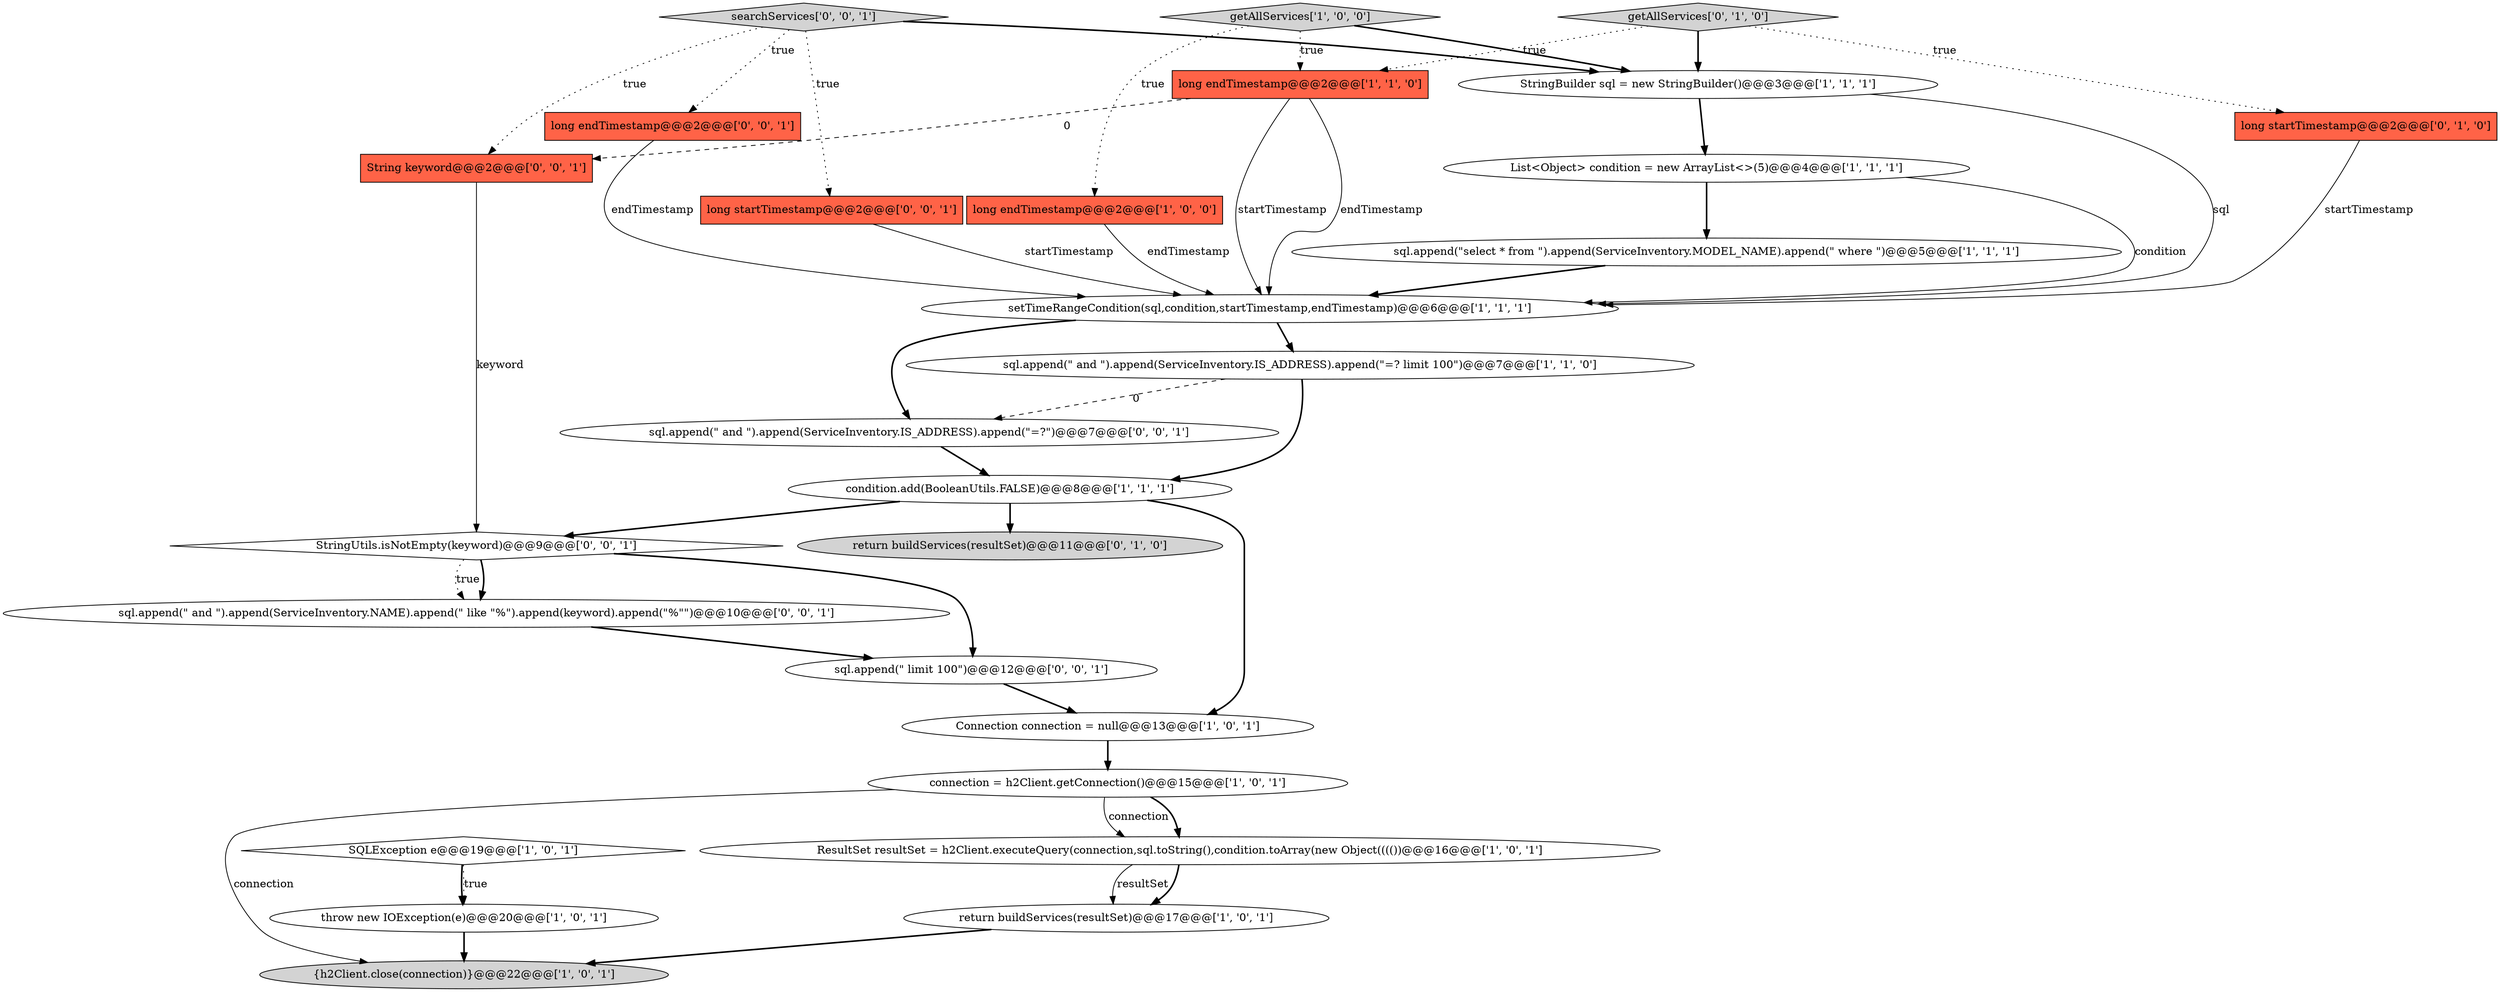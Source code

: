 digraph {
26 [style = filled, label = "sql.append(\" and \").append(ServiceInventory.IS_ADDRESS).append(\"=?\")@@@7@@@['0', '0', '1']", fillcolor = white, shape = ellipse image = "AAA0AAABBB3BBB"];
18 [style = filled, label = "getAllServices['0', '1', '0']", fillcolor = lightgray, shape = diamond image = "AAA0AAABBB2BBB"];
8 [style = filled, label = "SQLException e@@@19@@@['1', '0', '1']", fillcolor = white, shape = diamond image = "AAA0AAABBB1BBB"];
16 [style = filled, label = "return buildServices(resultSet)@@@11@@@['0', '1', '0']", fillcolor = lightgray, shape = ellipse image = "AAA0AAABBB2BBB"];
17 [style = filled, label = "long startTimestamp@@@2@@@['0', '1', '0']", fillcolor = tomato, shape = box image = "AAA0AAABBB2BBB"];
25 [style = filled, label = "String keyword@@@2@@@['0', '0', '1']", fillcolor = tomato, shape = box image = "AAA0AAABBB3BBB"];
12 [style = filled, label = "sql.append(\" and \").append(ServiceInventory.IS_ADDRESS).append(\"=? limit 100\")@@@7@@@['1', '1', '0']", fillcolor = white, shape = ellipse image = "AAA0AAABBB1BBB"];
2 [style = filled, label = "StringBuilder sql = new StringBuilder()@@@3@@@['1', '1', '1']", fillcolor = white, shape = ellipse image = "AAA0AAABBB1BBB"];
6 [style = filled, label = "{h2Client.close(connection)}@@@22@@@['1', '0', '1']", fillcolor = lightgray, shape = ellipse image = "AAA0AAABBB1BBB"];
24 [style = filled, label = "StringUtils.isNotEmpty(keyword)@@@9@@@['0', '0', '1']", fillcolor = white, shape = diamond image = "AAA0AAABBB3BBB"];
14 [style = filled, label = "Connection connection = null@@@13@@@['1', '0', '1']", fillcolor = white, shape = ellipse image = "AAA0AAABBB1BBB"];
22 [style = filled, label = "long startTimestamp@@@2@@@['0', '0', '1']", fillcolor = tomato, shape = box image = "AAA0AAABBB3BBB"];
10 [style = filled, label = "sql.append(\"select * from \").append(ServiceInventory.MODEL_NAME).append(\" where \")@@@5@@@['1', '1', '1']", fillcolor = white, shape = ellipse image = "AAA0AAABBB1BBB"];
7 [style = filled, label = "setTimeRangeCondition(sql,condition,startTimestamp,endTimestamp)@@@6@@@['1', '1', '1']", fillcolor = white, shape = ellipse image = "AAA0AAABBB1BBB"];
13 [style = filled, label = "connection = h2Client.getConnection()@@@15@@@['1', '0', '1']", fillcolor = white, shape = ellipse image = "AAA0AAABBB1BBB"];
3 [style = filled, label = "throw new IOException(e)@@@20@@@['1', '0', '1']", fillcolor = white, shape = ellipse image = "AAA0AAABBB1BBB"];
15 [style = filled, label = "ResultSet resultSet = h2Client.executeQuery(connection,sql.toString(),condition.toArray(new Object(((())@@@16@@@['1', '0', '1']", fillcolor = white, shape = ellipse image = "AAA0AAABBB1BBB"];
1 [style = filled, label = "condition.add(BooleanUtils.FALSE)@@@8@@@['1', '1', '1']", fillcolor = white, shape = ellipse image = "AAA0AAABBB1BBB"];
4 [style = filled, label = "return buildServices(resultSet)@@@17@@@['1', '0', '1']", fillcolor = white, shape = ellipse image = "AAA0AAABBB1BBB"];
11 [style = filled, label = "List<Object> condition = new ArrayList<>(5)@@@4@@@['1', '1', '1']", fillcolor = white, shape = ellipse image = "AAA0AAABBB1BBB"];
20 [style = filled, label = "sql.append(\" limit 100\")@@@12@@@['0', '0', '1']", fillcolor = white, shape = ellipse image = "AAA0AAABBB3BBB"];
23 [style = filled, label = "sql.append(\" and \").append(ServiceInventory.NAME).append(\" like \"%\").append(keyword).append(\"%\"\")@@@10@@@['0', '0', '1']", fillcolor = white, shape = ellipse image = "AAA0AAABBB3BBB"];
9 [style = filled, label = "long endTimestamp@@@2@@@['1', '1', '0']", fillcolor = tomato, shape = box image = "AAA0AAABBB1BBB"];
21 [style = filled, label = "searchServices['0', '0', '1']", fillcolor = lightgray, shape = diamond image = "AAA0AAABBB3BBB"];
19 [style = filled, label = "long endTimestamp@@@2@@@['0', '0', '1']", fillcolor = tomato, shape = box image = "AAA0AAABBB3BBB"];
5 [style = filled, label = "getAllServices['1', '0', '0']", fillcolor = lightgray, shape = diamond image = "AAA0AAABBB1BBB"];
0 [style = filled, label = "long endTimestamp@@@2@@@['1', '0', '0']", fillcolor = tomato, shape = box image = "AAA0AAABBB1BBB"];
2->7 [style = solid, label="sql"];
9->7 [style = solid, label="endTimestamp"];
23->20 [style = bold, label=""];
25->24 [style = solid, label="keyword"];
7->12 [style = bold, label=""];
4->6 [style = bold, label=""];
17->7 [style = solid, label="startTimestamp"];
13->15 [style = solid, label="connection"];
26->1 [style = bold, label=""];
8->3 [style = bold, label=""];
11->7 [style = solid, label="condition"];
22->7 [style = solid, label="startTimestamp"];
3->6 [style = bold, label=""];
21->22 [style = dotted, label="true"];
20->14 [style = bold, label=""];
5->0 [style = dotted, label="true"];
15->4 [style = solid, label="resultSet"];
18->2 [style = bold, label=""];
12->1 [style = bold, label=""];
24->23 [style = bold, label=""];
10->7 [style = bold, label=""];
8->3 [style = dotted, label="true"];
21->2 [style = bold, label=""];
7->26 [style = bold, label=""];
24->20 [style = bold, label=""];
12->26 [style = dashed, label="0"];
21->25 [style = dotted, label="true"];
5->2 [style = bold, label=""];
24->23 [style = dotted, label="true"];
11->10 [style = bold, label=""];
1->16 [style = bold, label=""];
1->24 [style = bold, label=""];
21->19 [style = dotted, label="true"];
9->7 [style = solid, label="startTimestamp"];
18->9 [style = dotted, label="true"];
9->25 [style = dashed, label="0"];
15->4 [style = bold, label=""];
13->6 [style = solid, label="connection"];
5->9 [style = dotted, label="true"];
1->14 [style = bold, label=""];
13->15 [style = bold, label=""];
18->17 [style = dotted, label="true"];
14->13 [style = bold, label=""];
2->11 [style = bold, label=""];
0->7 [style = solid, label="endTimestamp"];
19->7 [style = solid, label="endTimestamp"];
}
